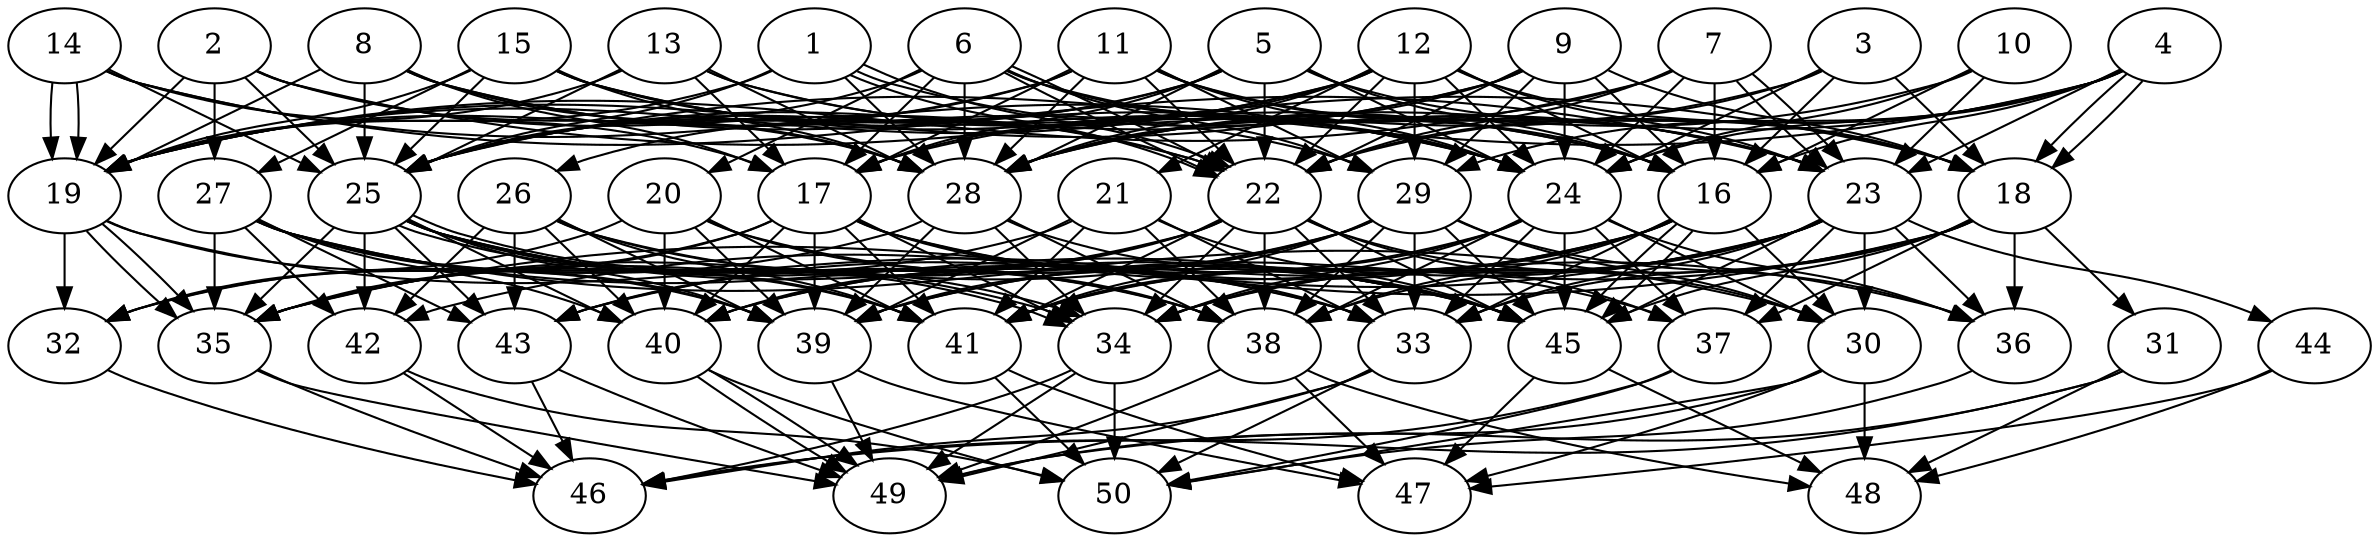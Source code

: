 // DAG automatically generated by daggen at Thu Oct  3 14:07:58 2019
// ./daggen --dot -n 50 --ccr 0.4 --fat 0.7 --regular 0.9 --density 0.9 --mindata 5242880 --maxdata 52428800 
digraph G {
  1 [size="85460480", alpha="0.10", expect_size="34184192"] 
  1 -> 19 [size ="34184192"]
  1 -> 22 [size ="34184192"]
  1 -> 22 [size ="34184192"]
  1 -> 23 [size ="34184192"]
  1 -> 25 [size ="34184192"]
  1 -> 28 [size ="34184192"]
  2 [size="124756480", alpha="0.10", expect_size="49902592"] 
  2 -> 18 [size ="49902592"]
  2 -> 19 [size ="49902592"]
  2 -> 22 [size ="49902592"]
  2 -> 25 [size ="49902592"]
  2 -> 27 [size ="49902592"]
  2 -> 28 [size ="49902592"]
  3 [size="48376320", alpha="0.19", expect_size="19350528"] 
  3 -> 16 [size ="19350528"]
  3 -> 17 [size ="19350528"]
  3 -> 18 [size ="19350528"]
  3 -> 22 [size ="19350528"]
  3 -> 24 [size ="19350528"]
  4 [size="116879360", alpha="0.11", expect_size="46751744"] 
  4 -> 16 [size ="46751744"]
  4 -> 18 [size ="46751744"]
  4 -> 18 [size ="46751744"]
  4 -> 22 [size ="46751744"]
  4 -> 23 [size ="46751744"]
  4 -> 24 [size ="46751744"]
  4 -> 25 [size ="46751744"]
  4 -> 28 [size ="46751744"]
  4 -> 29 [size ="46751744"]
  5 [size="36241920", alpha="0.15", expect_size="14496768"] 
  5 -> 16 [size ="14496768"]
  5 -> 17 [size ="14496768"]
  5 -> 18 [size ="14496768"]
  5 -> 22 [size ="14496768"]
  5 -> 24 [size ="14496768"]
  5 -> 25 [size ="14496768"]
  5 -> 26 [size ="14496768"]
  5 -> 28 [size ="14496768"]
  6 [size="37765120", alpha="0.16", expect_size="15106048"] 
  6 -> 17 [size ="15106048"]
  6 -> 20 [size ="15106048"]
  6 -> 22 [size ="15106048"]
  6 -> 22 [size ="15106048"]
  6 -> 23 [size ="15106048"]
  6 -> 24 [size ="15106048"]
  6 -> 25 [size ="15106048"]
  6 -> 28 [size ="15106048"]
  6 -> 29 [size ="15106048"]
  7 [size="74549760", alpha="0.12", expect_size="29819904"] 
  7 -> 16 [size ="29819904"]
  7 -> 19 [size ="29819904"]
  7 -> 22 [size ="29819904"]
  7 -> 23 [size ="29819904"]
  7 -> 23 [size ="29819904"]
  7 -> 24 [size ="29819904"]
  7 -> 28 [size ="29819904"]
  8 [size="95093760", alpha="0.13", expect_size="38037504"] 
  8 -> 17 [size ="38037504"]
  8 -> 19 [size ="38037504"]
  8 -> 24 [size ="38037504"]
  8 -> 25 [size ="38037504"]
  8 -> 28 [size ="38037504"]
  8 -> 29 [size ="38037504"]
  9 [size="49262080", alpha="0.11", expect_size="19704832"] 
  9 -> 16 [size ="19704832"]
  9 -> 18 [size ="19704832"]
  9 -> 19 [size ="19704832"]
  9 -> 22 [size ="19704832"]
  9 -> 24 [size ="19704832"]
  9 -> 25 [size ="19704832"]
  9 -> 28 [size ="19704832"]
  9 -> 29 [size ="19704832"]
  10 [size="18808320", alpha="0.07", expect_size="7523328"] 
  10 -> 16 [size ="7523328"]
  10 -> 23 [size ="7523328"]
  10 -> 24 [size ="7523328"]
  10 -> 28 [size ="7523328"]
  11 [size="104698880", alpha="0.04", expect_size="41879552"] 
  11 -> 16 [size ="41879552"]
  11 -> 17 [size ="41879552"]
  11 -> 19 [size ="41879552"]
  11 -> 22 [size ="41879552"]
  11 -> 23 [size ="41879552"]
  11 -> 24 [size ="41879552"]
  11 -> 25 [size ="41879552"]
  11 -> 28 [size ="41879552"]
  11 -> 29 [size ="41879552"]
  12 [size="47011840", alpha="0.09", expect_size="18804736"] 
  12 -> 16 [size ="18804736"]
  12 -> 17 [size ="18804736"]
  12 -> 18 [size ="18804736"]
  12 -> 19 [size ="18804736"]
  12 -> 21 [size ="18804736"]
  12 -> 22 [size ="18804736"]
  12 -> 23 [size ="18804736"]
  12 -> 24 [size ="18804736"]
  12 -> 25 [size ="18804736"]
  12 -> 28 [size ="18804736"]
  12 -> 29 [size ="18804736"]
  13 [size="104640000", alpha="0.16", expect_size="41856000"] 
  13 -> 16 [size ="41856000"]
  13 -> 17 [size ="41856000"]
  13 -> 19 [size ="41856000"]
  13 -> 24 [size ="41856000"]
  13 -> 25 [size ="41856000"]
  13 -> 28 [size ="41856000"]
  14 [size="95920640", alpha="0.13", expect_size="38368256"] 
  14 -> 17 [size ="38368256"]
  14 -> 19 [size ="38368256"]
  14 -> 19 [size ="38368256"]
  14 -> 23 [size ="38368256"]
  14 -> 24 [size ="38368256"]
  14 -> 25 [size ="38368256"]
  15 [size="44065280", alpha="0.05", expect_size="17626112"] 
  15 -> 16 [size ="17626112"]
  15 -> 19 [size ="17626112"]
  15 -> 22 [size ="17626112"]
  15 -> 24 [size ="17626112"]
  15 -> 25 [size ="17626112"]
  15 -> 27 [size ="17626112"]
  15 -> 28 [size ="17626112"]
  16 [size="13240320", alpha="0.20", expect_size="5296128"] 
  16 -> 30 [size ="5296128"]
  16 -> 33 [size ="5296128"]
  16 -> 34 [size ="5296128"]
  16 -> 38 [size ="5296128"]
  16 -> 40 [size ="5296128"]
  16 -> 41 [size ="5296128"]
  16 -> 43 [size ="5296128"]
  16 -> 45 [size ="5296128"]
  16 -> 45 [size ="5296128"]
  17 [size="107409920", alpha="0.15", expect_size="42963968"] 
  17 -> 32 [size ="42963968"]
  17 -> 33 [size ="42963968"]
  17 -> 34 [size ="42963968"]
  17 -> 35 [size ="42963968"]
  17 -> 36 [size ="42963968"]
  17 -> 37 [size ="42963968"]
  17 -> 39 [size ="42963968"]
  17 -> 40 [size ="42963968"]
  17 -> 41 [size ="42963968"]
  18 [size="58792960", alpha="0.02", expect_size="23517184"] 
  18 -> 31 [size ="23517184"]
  18 -> 33 [size ="23517184"]
  18 -> 34 [size ="23517184"]
  18 -> 35 [size ="23517184"]
  18 -> 36 [size ="23517184"]
  18 -> 37 [size ="23517184"]
  18 -> 39 [size ="23517184"]
  18 -> 45 [size ="23517184"]
  19 [size="19645440", alpha="0.14", expect_size="7858176"] 
  19 -> 32 [size ="7858176"]
  19 -> 33 [size ="7858176"]
  19 -> 35 [size ="7858176"]
  19 -> 35 [size ="7858176"]
  19 -> 39 [size ="7858176"]
  20 [size="82452480", alpha="0.10", expect_size="32980992"] 
  20 -> 32 [size ="32980992"]
  20 -> 38 [size ="32980992"]
  20 -> 39 [size ="32980992"]
  20 -> 40 [size ="32980992"]
  20 -> 41 [size ="32980992"]
  20 -> 45 [size ="32980992"]
  21 [size="125716480", alpha="0.19", expect_size="50286592"] 
  21 -> 33 [size ="50286592"]
  21 -> 35 [size ="50286592"]
  21 -> 38 [size ="50286592"]
  21 -> 39 [size ="50286592"]
  21 -> 41 [size ="50286592"]
  21 -> 45 [size ="50286592"]
  22 [size="31800320", alpha="0.06", expect_size="12720128"] 
  22 -> 30 [size ="12720128"]
  22 -> 33 [size ="12720128"]
  22 -> 34 [size ="12720128"]
  22 -> 35 [size ="12720128"]
  22 -> 37 [size ="12720128"]
  22 -> 38 [size ="12720128"]
  22 -> 40 [size ="12720128"]
  22 -> 41 [size ="12720128"]
  22 -> 43 [size ="12720128"]
  22 -> 45 [size ="12720128"]
  23 [size="86691840", alpha="0.20", expect_size="34676736"] 
  23 -> 30 [size ="34676736"]
  23 -> 33 [size ="34676736"]
  23 -> 34 [size ="34676736"]
  23 -> 36 [size ="34676736"]
  23 -> 37 [size ="34676736"]
  23 -> 38 [size ="34676736"]
  23 -> 39 [size ="34676736"]
  23 -> 41 [size ="34676736"]
  23 -> 42 [size ="34676736"]
  23 -> 44 [size ="34676736"]
  23 -> 45 [size ="34676736"]
  24 [size="65889280", alpha="0.10", expect_size="26355712"] 
  24 -> 30 [size ="26355712"]
  24 -> 33 [size ="26355712"]
  24 -> 34 [size ="26355712"]
  24 -> 36 [size ="26355712"]
  24 -> 37 [size ="26355712"]
  24 -> 38 [size ="26355712"]
  24 -> 40 [size ="26355712"]
  24 -> 41 [size ="26355712"]
  24 -> 45 [size ="26355712"]
  25 [size="23272960", alpha="0.05", expect_size="9309184"] 
  25 -> 33 [size ="9309184"]
  25 -> 34 [size ="9309184"]
  25 -> 34 [size ="9309184"]
  25 -> 35 [size ="9309184"]
  25 -> 38 [size ="9309184"]
  25 -> 39 [size ="9309184"]
  25 -> 40 [size ="9309184"]
  25 -> 41 [size ="9309184"]
  25 -> 42 [size ="9309184"]
  25 -> 43 [size ="9309184"]
  25 -> 45 [size ="9309184"]
  26 [size="50775040", alpha="0.04", expect_size="20310016"] 
  26 -> 38 [size ="20310016"]
  26 -> 39 [size ="20310016"]
  26 -> 40 [size ="20310016"]
  26 -> 41 [size ="20310016"]
  26 -> 42 [size ="20310016"]
  26 -> 43 [size ="20310016"]
  26 -> 45 [size ="20310016"]
  27 [size="48844800", alpha="0.14", expect_size="19537920"] 
  27 -> 30 [size ="19537920"]
  27 -> 34 [size ="19537920"]
  27 -> 35 [size ="19537920"]
  27 -> 39 [size ="19537920"]
  27 -> 40 [size ="19537920"]
  27 -> 41 [size ="19537920"]
  27 -> 42 [size ="19537920"]
  27 -> 43 [size ="19537920"]
  27 -> 45 [size ="19537920"]
  28 [size="22236160", alpha="0.17", expect_size="8894464"] 
  28 -> 32 [size ="8894464"]
  28 -> 34 [size ="8894464"]
  28 -> 38 [size ="8894464"]
  28 -> 39 [size ="8894464"]
  28 -> 45 [size ="8894464"]
  29 [size="33648640", alpha="0.07", expect_size="13459456"] 
  29 -> 30 [size ="13459456"]
  29 -> 33 [size ="13459456"]
  29 -> 35 [size ="13459456"]
  29 -> 36 [size ="13459456"]
  29 -> 38 [size ="13459456"]
  29 -> 39 [size ="13459456"]
  29 -> 41 [size ="13459456"]
  29 -> 43 [size ="13459456"]
  29 -> 45 [size ="13459456"]
  30 [size="116382720", alpha="0.17", expect_size="46553088"] 
  30 -> 47 [size ="46553088"]
  30 -> 48 [size ="46553088"]
  30 -> 49 [size ="46553088"]
  30 -> 50 [size ="46553088"]
  31 [size="58800640", alpha="0.03", expect_size="23520256"] 
  31 -> 46 [size ="23520256"]
  31 -> 48 [size ="23520256"]
  31 -> 49 [size ="23520256"]
  32 [size="51217920", alpha="0.15", expect_size="20487168"] 
  32 -> 46 [size ="20487168"]
  33 [size="87326720", alpha="0.03", expect_size="34930688"] 
  33 -> 46 [size ="34930688"]
  33 -> 49 [size ="34930688"]
  33 -> 50 [size ="34930688"]
  34 [size="84428800", alpha="0.04", expect_size="33771520"] 
  34 -> 46 [size ="33771520"]
  34 -> 49 [size ="33771520"]
  34 -> 50 [size ="33771520"]
  35 [size="28328960", alpha="0.10", expect_size="11331584"] 
  35 -> 46 [size ="11331584"]
  35 -> 49 [size ="11331584"]
  36 [size="60134400", alpha="0.17", expect_size="24053760"] 
  36 -> 50 [size ="24053760"]
  37 [size="86533120", alpha="0.20", expect_size="34613248"] 
  37 -> 46 [size ="34613248"]
  37 -> 50 [size ="34613248"]
  38 [size="51010560", alpha="0.10", expect_size="20404224"] 
  38 -> 47 [size ="20404224"]
  38 -> 48 [size ="20404224"]
  38 -> 49 [size ="20404224"]
  39 [size="35545600", alpha="0.01", expect_size="14218240"] 
  39 -> 47 [size ="14218240"]
  39 -> 49 [size ="14218240"]
  40 [size="76303360", alpha="0.05", expect_size="30521344"] 
  40 -> 49 [size ="30521344"]
  40 -> 49 [size ="30521344"]
  40 -> 50 [size ="30521344"]
  41 [size="61012480", alpha="0.07", expect_size="24404992"] 
  41 -> 47 [size ="24404992"]
  41 -> 50 [size ="24404992"]
  42 [size="81269760", alpha="0.12", expect_size="32507904"] 
  42 -> 46 [size ="32507904"]
  42 -> 50 [size ="32507904"]
  43 [size="53020160", alpha="0.10", expect_size="21208064"] 
  43 -> 46 [size ="21208064"]
  43 -> 49 [size ="21208064"]
  44 [size="67788800", alpha="0.17", expect_size="27115520"] 
  44 -> 47 [size ="27115520"]
  44 -> 48 [size ="27115520"]
  45 [size="90434560", alpha="0.06", expect_size="36173824"] 
  45 -> 47 [size ="36173824"]
  45 -> 48 [size ="36173824"]
  46 [size="33945600", alpha="0.01", expect_size="13578240"] 
  47 [size="16427520", alpha="0.02", expect_size="6571008"] 
  48 [size="14218240", alpha="0.05", expect_size="5687296"] 
  49 [size="73003520", alpha="0.11", expect_size="29201408"] 
  50 [size="81359360", alpha="0.14", expect_size="32543744"] 
}
